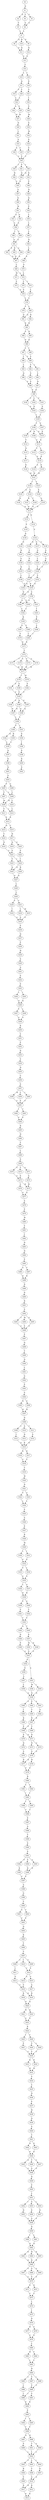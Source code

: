 strict digraph  {
	S0 -> S1 [ label = D ];
	S1 -> S2 [ label = D ];
	S1 -> S3 [ label = V ];
	S1 -> S4 [ label = T ];
	S2 -> S5 [ label = V ];
	S3 -> S6 [ label = A ];
	S4 -> S6 [ label = A ];
	S5 -> S7 [ label = L ];
	S6 -> S7 [ label = L ];
	S7 -> S8 [ label = Q ];
	S7 -> S9 [ label = E ];
	S7 -> S10 [ label = R ];
	S8 -> S11 [ label = D ];
	S9 -> S12 [ label = N ];
	S10 -> S11 [ label = D ];
	S11 -> S13 [ label = S ];
	S12 -> S13 [ label = S ];
	S13 -> S14 [ label = C ];
	S14 -> S15 [ label = L ];
	S14 -> S16 [ label = I ];
	S15 -> S17 [ label = Q ];
	S16 -> S18 [ label = E ];
	S17 -> S19 [ label = F ];
	S17 -> S20 [ label = Y ];
	S18 -> S21 [ label = V ];
	S19 -> S22 [ label = L ];
	S20 -> S22 [ label = L ];
	S21 -> S23 [ label = I ];
	S22 -> S24 [ label = A ];
	S22 -> S25 [ label = S ];
	S23 -> S26 [ label = V ];
	S24 -> S27 [ label = W ];
	S25 -> S27 [ label = W ];
	S26 -> S28 [ label = M ];
	S27 -> S29 [ label = N ];
	S28 -> S30 [ label = E ];
	S29 -> S31 [ label = L ];
	S30 -> S32 [ label = M ];
	S31 -> S33 [ label = S ];
	S32 -> S34 [ label = E ];
	S33 -> S35 [ label = T ];
	S33 -> S36 [ label = S ];
	S34 -> S37 [ label = F ];
	S35 -> S38 [ label = V ];
	S36 -> S38 [ label = V ];
	S37 -> S38 [ label = V ];
	S38 -> S39 [ label = I ];
	S38 -> S40 [ label = L ];
	S38 -> S41 [ label = F ];
	S39 -> S42 [ label = H ];
	S40 -> S43 [ label = K ];
	S40 -> S44 [ label = Q ];
	S41 -> S44 [ label = Q ];
	S42 -> S45 [ label = S ];
	S43 -> S46 [ label = F ];
	S44 -> S45 [ label = S ];
	S45 -> S47 [ label = G ];
	S46 -> S48 [ label = N ];
	S47 -> S49 [ label = E ];
	S48 -> S50 [ label = D ];
	S49 -> S51 [ label = W ];
	S50 -> S52 [ label = F ];
	S51 -> S53 [ label = S ];
	S51 -> S54 [ label = G ];
	S52 -> S55 [ label = L ];
	S53 -> S56 [ label = S ];
	S54 -> S56 [ label = S ];
	S55 -> S57 [ label = L ];
	S56 -> S58 [ label = I ];
	S56 -> S59 [ label = V ];
	S57 -> S60 [ label = L ];
	S58 -> S61 [ label = S ];
	S59 -> S61 [ label = S ];
	S60 -> S62 [ label = N ];
	S61 -> S63 [ label = D ];
	S61 -> S64 [ label = A ];
	S61 -> S65 [ label = E ];
	S62 -> S66 [ label = L ];
	S63 -> S67 [ label = D ];
	S64 -> S67 [ label = D ];
	S65 -> S67 [ label = D ];
	S66 -> S68 [ label = E ];
	S67 -> S69 [ label = L ];
	S68 -> S70 [ label = F ];
	S69 -> S71 [ label = M ];
	S69 -> S72 [ label = L ];
	S70 -> S72 [ label = L ];
	S71 -> S73 [ label = V ];
	S72 -> S74 [ label = I ];
	S72 -> S75 [ label = L ];
	S73 -> S76 [ label = S ];
	S74 -> S77 [ label = L ];
	S75 -> S76 [ label = S ];
	S76 -> S78 [ label = L ];
	S77 -> S78 [ label = L ];
	S78 -> S79 [ label = V ];
	S78 -> S80 [ label = L ];
	S79 -> S81 [ label = Q ];
	S80 -> S82 [ label = N ];
	S80 -> S81 [ label = Q ];
	S81 -> S83 [ label = R ];
	S82 -> S83 [ label = R ];
	S83 -> S84 [ label = S ];
	S83 -> S85 [ label = N ];
	S84 -> S86 [ label = D ];
	S85 -> S86 [ label = D ];
	S86 -> S87 [ label = L ];
	S86 -> S88 [ label = I ];
	S87 -> S89 [ label = V ];
	S87 -> S90 [ label = I ];
	S88 -> S89 [ label = V ];
	S89 -> S91 [ label = I ];
	S89 -> S92 [ label = V ];
	S90 -> S93 [ label = L ];
	S91 -> S94 [ label = L ];
	S92 -> S95 [ label = S ];
	S93 -> S96 [ label = Q ];
	S94 -> S97 [ label = N ];
	S95 -> S98 [ label = S ];
	S96 -> S98 [ label = S ];
	S97 -> S99 [ label = E ];
	S98 -> S99 [ label = E ];
	S99 -> S100 [ label = V ];
	S99 -> S101 [ label = F ];
	S99 -> S102 [ label = L ];
	S100 -> S103 [ label = E ];
	S101 -> S104 [ label = S ];
	S102 -> S103 [ label = E ];
	S103 -> S105 [ label = L ];
	S104 -> S105 [ label = L ];
	S105 -> S106 [ label = Y ];
	S105 -> S107 [ label = F ];
	S106 -> S108 [ label = N ];
	S106 -> S109 [ label = K ];
	S106 -> S110 [ label = E ];
	S107 -> S110 [ label = E ];
	S108 -> S111 [ label = A ];
	S109 -> S112 [ label = V ];
	S110 -> S111 [ label = A ];
	S111 -> S113 [ label = V ];
	S111 -> S114 [ label = L ];
	S112 -> S115 [ label = N ];
	S113 -> S116 [ label = E ];
	S114 -> S116 [ label = E ];
	S115 -> S117 [ label = V ];
	S116 -> S118 [ label = E ];
	S116 -> S119 [ label = A ];
	S117 -> S120 [ label = K ];
	S118 -> S121 [ label = W ];
	S119 -> S121 [ label = W ];
	S120 -> S121 [ label = W ];
	S121 -> S122 [ label = I ];
	S121 -> S123 [ label = L ];
	S122 -> S124 [ label = S ];
	S122 -> S125 [ label = G ];
	S123 -> S126 [ label = E ];
	S124 -> S127 [ label = R ];
	S124 -> S128 [ label = Y ];
	S125 -> S129 [ label = Q ];
	S126 -> S130 [ label = A ];
	S127 -> S131 [ label = N ];
	S128 -> S131 [ label = N ];
	S129 -> S131 [ label = N ];
	S130 -> S131 [ label = N ];
	S131 -> S132 [ label = Q ];
	S131 -> S133 [ label = S ];
	S132 -> S134 [ label = P ];
	S133 -> S135 [ label = S ];
	S134 -> S136 [ label = D ];
	S134 -> S137 [ label = G ];
	S134 -> S138 [ label = V ];
	S135 -> S139 [ label = D ];
	S136 -> S140 [ label = V ];
	S137 -> S141 [ label = G ];
	S138 -> S142 [ label = S ];
	S139 -> S143 [ label = N ];
	S140 -> S144 [ label = P ];
	S141 -> S145 [ label = L ];
	S142 -> S146 [ label = A ];
	S143 -> S147 [ label = H ];
	S144 -> S148 [ label = I ];
	S145 -> S149 [ label = T ];
	S146 -> S149 [ label = T ];
	S147 -> S150 [ label = S ];
	S148 -> S151 [ label = I ];
	S149 -> S151 [ label = I ];
	S149 -> S152 [ label = V ];
	S150 -> S153 [ label = N ];
	S151 -> S154 [ label = Q ];
	S151 -> S155 [ label = E ];
	S152 -> S155 [ label = E ];
	S153 -> S156 [ label = L ];
	S154 -> S157 [ label = N ];
	S155 -> S158 [ label = S ];
	S155 -> S157 [ label = N ];
	S156 -> S155 [ label = E ];
	S157 -> S159 [ label = V ];
	S157 -> S160 [ label = A ];
	S158 -> S161 [ label = L ];
	S158 -> S160 [ label = A ];
	S159 -> S162 [ label = L ];
	S160 -> S162 [ label = L ];
	S161 -> S163 [ label = I ];
	S162 -> S164 [ label = R ];
	S163 -> S165 [ label = P ];
	S164 -> S166 [ label = S ];
	S164 -> S167 [ label = A ];
	S165 -> S168 [ label = L ];
	S166 -> S169 [ label = I ];
	S167 -> S170 [ label = V ];
	S168 -> S169 [ label = I ];
	S169 -> S171 [ label = R ];
	S170 -> S171 [ label = R ];
	S171 -> S172 [ label = Y ];
	S172 -> S173 [ label = T ];
	S172 -> S174 [ label = S ];
	S172 -> S175 [ label = A ];
	S172 -> S176 [ label = G ];
	S173 -> S177 [ label = M ];
	S174 -> S177 [ label = M ];
	S175 -> S177 [ label = M ];
	S176 -> S177 [ label = M ];
	S177 -> S178 [ label = I ];
	S177 -> S179 [ label = M ];
	S178 -> S180 [ label = S ];
	S178 -> S181 [ label = P ];
	S179 -> S182 [ label = F ];
	S180 -> S183 [ label = P ];
	S181 -> S183 [ label = P ];
	S182 -> S183 [ label = P ];
	S183 -> S184 [ label = S ];
	S183 -> S185 [ label = E ];
	S183 -> S186 [ label = Q ];
	S184 -> S187 [ label = H ];
	S185 -> S188 [ label = Q ];
	S186 -> S188 [ label = Q ];
	S186 -> S187 [ label = H ];
	S187 -> S189 [ label = L ];
	S188 -> S189 [ label = L ];
	S189 -> S190 [ label = F ];
	S189 -> S191 [ label = I ];
	S190 -> S192 [ label = H ];
	S190 -> S193 [ label = R ];
	S191 -> S194 [ label = E ];
	S192 -> S195 [ label = L ];
	S193 -> S195 [ label = L ];
	S194 -> S196 [ label = I ];
	S195 -> S197 [ label = Q ];
	S196 -> S198 [ label = E ];
	S197 -> S199 [ label = K ];
	S198 -> S200 [ label = K ];
	S199 -> S201 [ label = Q ];
	S200 -> S202 [ label = S ];
	S201 -> S203 [ label = S ];
	S203 -> S205 [ label = P ];
	S203 -> S206 [ label = A ];
	S205 -> S207 [ label = V ];
	S205 -> S208 [ label = L ];
	S206 -> S208 [ label = L ];
	S207 -> S209 [ label = M ];
	S208 -> S210 [ label = L ];
	S208 -> S209 [ label = M ];
	S209 -> S211 [ label = V ];
	S209 -> S212 [ label = L ];
	S210 -> S212 [ label = L ];
	S211 -> S213 [ label = K ];
	S212 -> S213 [ label = K ];
	S213 -> S214 [ label = H ];
	S213 -> S215 [ label = Y ];
	S214 -> S216 [ label = Y ];
	S215 -> S217 [ label = H ];
	S216 -> S218 [ label = N ];
	S217 -> S219 [ label = Q ];
	S217 -> S220 [ label = E ];
	S218 -> S221 [ label = S ];
	S219 -> S221 [ label = S ];
	S220 -> S222 [ label = F ];
	S221 -> S223 [ label = V ];
	S221 -> S224 [ label = I ];
	S222 -> S224 [ label = I ];
	S223 -> S225 [ label = Q ];
	S224 -> S225 [ label = Q ];
	S224 -> S226 [ label = R ];
	S225 -> S227 [ label = D ];
	S226 -> S227 [ label = D ];
	S227 -> S228 [ label = L ];
	S228 -> S229 [ label = L ];
	S229 -> S230 [ label = F ];
	S229 -> S231 [ label = Y ];
	S230 -> S232 [ label = I ];
	S231 -> S233 [ label = M ];
	S231 -> S234 [ label = L ];
	S232 -> S235 [ label = A ];
	S233 -> S235 [ label = A ];
	S234 -> S235 [ label = A ];
	S235 -> S236 [ label = F ];
	S236 -> S237 [ label = Q ];
	S237 -> S238 [ label = F ];
	S238 -> S239 [ label = H ];
	S239 -> S240 [ label = S ];
	S240 -> S241 [ label = A ];
	S241 -> S242 [ label = S ];
	S242 -> S243 [ label = P ];
	S243 -> S244 [ label = L ];
	S243 -> S245 [ label = I ];
	S244 -> S246 [ label = Q ];
	S245 -> S246 [ label = Q ];
	S246 -> S247 [ label = F ];
	S246 -> S248 [ label = L ];
	S247 -> S249 [ label = A ];
	S248 -> S249 [ label = A ];
	S249 -> S250 [ label = K ];
	S250 -> S251 [ label = Y ];
	S251 -> S252 [ label = F ];
	S252 -> S253 [ label = D ];
	S253 -> S254 [ label = V ];
	S254 -> S255 [ label = N ];
	S255 -> S256 [ label = C ];
	S256 -> S257 [ label = S ];
	S257 -> S258 [ label = M ];
	S257 -> S259 [ label = L ];
	S257 -> S260 [ label = I ];
	S258 -> S261 [ label = F ];
	S259 -> S261 [ label = F ];
	S260 -> S261 [ label = F ];
	S261 -> S262 [ label = I ];
	S261 -> S263 [ label = T ];
	S262 -> S264 [ label = P ];
	S263 -> S264 [ label = P ];
	S264 -> S265 [ label = R ];
	S265 -> S266 [ label = N ];
	S266 -> S267 [ label = Y ];
	S267 -> S268 [ label = L ];
	S268 -> S269 [ label = S ];
	S269 -> S270 [ label = S ];
	S269 -> S271 [ label = A ];
	S269 -> S272 [ label = T ];
	S270 -> S273 [ label = S ];
	S271 -> S274 [ label = A ];
	S272 -> S273 [ label = S ];
	S273 -> S275 [ label = W ];
	S273 -> S276 [ label = L ];
	S274 -> S275 [ label = W ];
	S275 -> S277 [ label = G ];
	S276 -> S277 [ label = G ];
	S277 -> S278 [ label = S ];
	S278 -> S279 [ label = P ];
	S279 -> S280 [ label = W ];
	S280 -> S281 [ label = V ];
	S281 -> S282 [ label = I ];
	S282 -> S283 [ label = N ];
	S283 -> S284 [ label = N ];
	S284 -> S285 [ label = P ];
	S285 -> S286 [ label = A ];
	S285 -> S287 [ label = T ];
	S286 -> S288 [ label = R ];
	S287 -> S288 [ label = R ];
	S288 -> S289 [ label = D ];
	S289 -> S290 [ label = D ];
	S290 -> S291 [ label = R ];
	S291 -> S292 [ label = S ];
	S292 -> S293 [ label = T ];
	S292 -> S294 [ label = M ];
	S292 -> S295 [ label = F ];
	S293 -> S296 [ label = S ];
	S294 -> S296 [ label = S ];
	S295 -> S296 [ label = S ];
	S296 -> S297 [ label = F ];
	S297 -> S298 [ label = Q ];
	S298 -> S299 [ label = T ];
	S299 -> S300 [ label = Q ];
	S300 -> S301 [ label = L ];
	S301 -> S302 [ label = G ];
	S302 -> S303 [ label = P ];
	S303 -> S304 [ label = S ];
	S304 -> S305 [ label = N ];
	S304 -> S306 [ label = G ];
	S305 -> S307 [ label = H ];
	S306 -> S307 [ label = H ];
	S307 -> S308 [ label = D ];
	S308 -> S309 [ label = L ];
	S308 -> S310 [ label = A ];
	S308 -> S311 [ label = T ];
	S309 -> S312 [ label = I ];
	S310 -> S313 [ label = N ];
	S311 -> S314 [ label = S ];
	S312 -> S315 [ label = K ];
	S313 -> S315 [ label = K ];
	S314 -> S315 [ label = K ];
	S315 -> S316 [ label = K ];
	S315 -> S317 [ label = R ];
	S316 -> S318 [ label = V ];
	S317 -> S318 [ label = V ];
	S318 -> S319 [ label = T ];
	S319 -> S320 [ label = W ];
	S320 -> S321 [ label = N ];
	S321 -> S322 [ label = V ];
	S321 -> S323 [ label = A ];
	S322 -> S324 [ label = L ];
	S323 -> S324 [ label = L ];
	S324 -> S325 [ label = F ];
	S325 -> S326 [ label = S ];
	S326 -> S327 [ label = P ];
	S327 -> S328 [ label = R ];
	S328 -> S329 [ label = W ];
	S329 -> S330 [ label = L ];
	S329 -> S331 [ label = I ];
	S330 -> S332 [ label = P ];
	S331 -> S332 [ label = P ];
	S332 -> S333 [ label = V ];
	S332 -> S334 [ label = L ];
	S333 -> S335 [ label = S ];
	S334 -> S335 [ label = S ];
	S335 -> S336 [ label = L ];
	S335 -> S337 [ label = A ];
	S336 -> S338 [ label = R ];
	S337 -> S338 [ label = R ];
	S338 -> S339 [ label = P ];
	S338 -> S340 [ label = S ];
	S339 -> S341 [ label = V ];
	S340 -> S342 [ label = T ];
	S341 -> S343 [ label = Y ];
	S342 -> S343 [ label = Y ];
	S343 -> S344 [ label = A ];
	S343 -> S345 [ label = T ];
	S344 -> S346 [ label = D ];
	S345 -> S347 [ label = E ];
	S346 -> S348 [ label = P ];
	S347 -> S349 [ label = H ];
	S347 -> S350 [ label = M ];
	S348 -> S351 [ label = G ];
	S349 -> S351 [ label = G ];
	S350 -> S351 [ label = G ];
	S351 -> S352 [ label = P ];
	S351 -> S353 [ label = A ];
	S352 -> S354 [ label = S ];
	S353 -> S355 [ label = I ];
	S353 -> S356 [ label = M ];
	S354 -> S357 [ label = L ];
	S355 -> S358 [ label = Q ];
	S356 -> S358 [ label = Q ];
	S357 -> S359 [ label = L ];
	S358 -> S360 [ label = S ];
	S358 -> S361 [ label = A ];
	S358 -> S362 [ label = P ];
	S359 -> S358 [ label = Q ];
	S360 -> S363 [ label = I ];
	S361 -> S364 [ label = A ];
	S362 -> S365 [ label = T ];
	S363 -> S366 [ label = K ];
	S364 -> S367 [ label = R ];
	S365 -> S367 [ label = R ];
	S366 -> S368 [ label = P ];
	S367 -> S368 [ label = P ];
	S367 -> S369 [ label = T ];
	S368 -> S370 [ label = E ];
	S368 -> S371 [ label = D ];
	S369 -> S371 [ label = D ];
	S370 -> S372 [ label = D ];
	S371 -> S373 [ label = N ];
	S371 -> S374 [ label = G ];
	S372 -> S375 [ label = S ];
	S373 -> S376 [ label = G ];
	S374 -> S376 [ label = G ];
	S375 -> S377 [ label = R ];
	S376 -> S378 [ label = H ];
	S376 -> S377 [ label = R ];
	S377 -> S379 [ label = P ];
	S378 -> S379 [ label = P ];
	S379 -> S380 [ label = R ];
	S380 -> S381 [ label = L ];
	S380 -> S382 [ label = I ];
	S381 -> S383 [ label = I ];
	S382 -> S383 [ label = I ];
	S383 -> S384 [ label = I ];
	S383 -> S385 [ label = V ];
	S384 -> S386 [ label = T ];
	S385 -> S386 [ label = T ];
	S386 -> S387 [ label = P ];
	S387 -> S388 [ label = A ];
	S388 -> S389 [ label = T ];
	S389 -> S390 [ label = S ];
	S390 -> S391 [ label = S ];
	S391 -> S392 [ label = P ];
	S391 -> S393 [ label = A ];
	S391 -> S394 [ label = S ];
	S392 -> S395 [ label = E ];
	S393 -> S396 [ label = D ];
	S394 -> S396 [ label = D ];
	S395 -> S397 [ label = F ];
	S396 -> S397 [ label = F ];
	S397 -> S398 [ label = A ];
	S398 -> S399 [ label = G ];
	S399 -> S400 [ label = V ];
	S400 -> S401 [ label = S ];
	S400 -> S402 [ label = T ];
	S401 -> S403 [ label = F ];
	S402 -> S403 [ label = F ];
	S403 -> S404 [ label = Q ];
	S404 -> S405 [ label = K ];
	S405 -> S406 [ label = T ];
	S406 -> S407 [ label = V ];
	S407 -> S408 [ label = L ];
	S407 -> S409 [ label = V ];
	S407 -> S410 [ label = I ];
	S408 -> S411 [ label = I ];
	S409 -> S412 [ label = V ];
	S410 -> S412 [ label = V ];
	S411 -> S413 [ label = G ];
	S412 -> S414 [ label = A ];
	S412 -> S415 [ label = V ];
	S413 -> S416 [ label = V ];
	S414 -> S416 [ label = V ];
	S415 -> S417 [ label = A ];
	S416 -> S418 [ label = K ];
	S416 -> S419 [ label = R ];
	S417 -> S419 [ label = R ];
	S418 -> S420 [ label = Q ];
	S419 -> S420 [ label = Q ];
	S420 -> S421 [ label = H ];
	S420 -> S422 [ label = Q ];
	S421 -> S423 [ label = G ];
	S422 -> S423 [ label = G ];
	S423 -> S424 [ label = K ];
	S424 -> S425 [ label = I ];
	S424 -> S426 [ label = V ];
	S425 -> S427 [ label = F ];
	S426 -> S428 [ label = L ];
	S426 -> S429 [ label = V ];
	S427 -> S430 [ label = V ];
	S428 -> S430 [ label = V ];
	S429 -> S430 [ label = V ];
	S430 -> S431 [ label = K ];
	S430 -> S432 [ label = R ];
	S431 -> S433 [ label = H ];
	S432 -> S433 [ label = H ];
	S433 -> S434 [ label = V ];
	S434 -> S435 [ label = Y ];
	S435 -> S436 [ label = N ];
	S436 -> S437 [ label = F ];
	S437 -> S438 [ label = H ];
	S438 -> S439 [ label = Q ];
	S439 -> S440 [ label = S ];
	S440 -> S441 [ label = T ];
	S441 -> S442 [ label = D ];
	S441 -> S443 [ label = E ];
	S442 -> S444 [ label = E ];
	S443 -> S444 [ label = E ];
	S444 -> S445 [ label = A ];
	S444 -> S446 [ label = T ];
	S444 -> S447 [ label = V ];
	S445 -> S448 [ label = G ];
	S446 -> S448 [ label = G ];
	S447 -> S448 [ label = G ];
	S448 -> S449 [ label = D ];
	S449 -> S450 [ label = F ];
	S450 -> S451 [ label = L ];
	S451 -> S452 [ label = I ];
	S451 -> S453 [ label = A ];
	S451 -> S454 [ label = L ];
	S452 -> S455 [ label = N ];
	S453 -> S456 [ label = E ];
	S454 -> S457 [ label = D ];
	S455 -> S458 [ label = A ];
	S456 -> S458 [ label = A ];
	S457 -> S458 [ label = A ];
	S458 -> S459 [ label = D ];
	S459 -> S460 [ label = I ];
	S459 -> S461 [ label = L ];
	S460 -> S462 [ label = Q ];
	S461 -> S462 [ label = Q ];
	S462 -> S463 [ label = K ];
	S462 -> S464 [ label = H ];
	S462 -> S465 [ label = R ];
	S463 -> S466 [ label = R ];
	S464 -> S466 [ label = R ];
	S465 -> S466 [ label = R ];
	S466 -> S467 [ label = S ];
	S466 -> S468 [ label = G ];
	S466 -> S469 [ label = A ];
	S467 -> S470 [ label = S ];
	S468 -> S470 [ label = S ];
	S469 -> S470 [ label = S ];
	S470 -> S471 [ label = E ];
	S470 -> S472 [ label = D ];
	S471 -> S473 [ label = Y ];
	S472 -> S473 [ label = Y ];
	S473 -> S474 [ label = L ];
	S474 -> S475 [ label = I ];
	S475 -> S476 [ label = D ];
	S476 -> S477 [ label = N ];
	S476 -> S478 [ label = S ];
	S477 -> S479 [ label = S ];
	S478 -> S479 [ label = S ];
	S479 -> S480 [ label = L ];
	S480 -> S481 [ label = H ];
	S480 -> S482 [ label = Y ];
	S481 -> S483 [ label = L ];
	S482 -> S483 [ label = L ];
	S483 -> S484 [ label = H ];
	S484 -> S485 [ label = L ];
	S484 -> S486 [ label = I ];
	S484 -> S487 [ label = V ];
	S485 -> S488 [ label = I ];
	S486 -> S489 [ label = V ];
	S487 -> S489 [ label = V ];
	S488 -> S490 [ label = I ];
	S489 -> S491 [ label = V ];
	S489 -> S490 [ label = I ];
	S490 -> S492 [ label = K ];
	S491 -> S492 [ label = K ];
	S492 -> S493 [ label = P ];
	S493 -> S494 [ label = I ];
	S493 -> S495 [ label = L ];
	S494 -> S496 [ label = Y ];
	S495 -> S496 [ label = Y ];
	S496 -> S497 [ label = Q ];
	S496 -> S498 [ label = H ];
	S497 -> S499 [ label = P ];
	S498 -> S500 [ label = S ];
	S498 -> S501 [ label = T ];
	S499 -> S502 [ label = L ];
	S500 -> S502 [ label = L ];
	S501 -> S502 [ label = L ];
	S502 -> S503 [ label = V ];
	S502 -> S504 [ label = I ];
	S502 -> S505 [ label = L ];
	S503 -> S506 [ label = R ];
	S504 -> S507 [ label = K ];
	S505 -> S508 [ label = V ];
	S506 -> S509 [ label = V ];
	S507 -> S510 [ label = A ];
	S508 -> S510 [ label = A ];
	S509 -> S511 [ label = R ];
	S510 -> S512 [ label = K ];
	S510 -> S511 [ label = R ];
	S511 -> S513 [ label = K ];
	S512 -> S513 [ label = K ];
}

